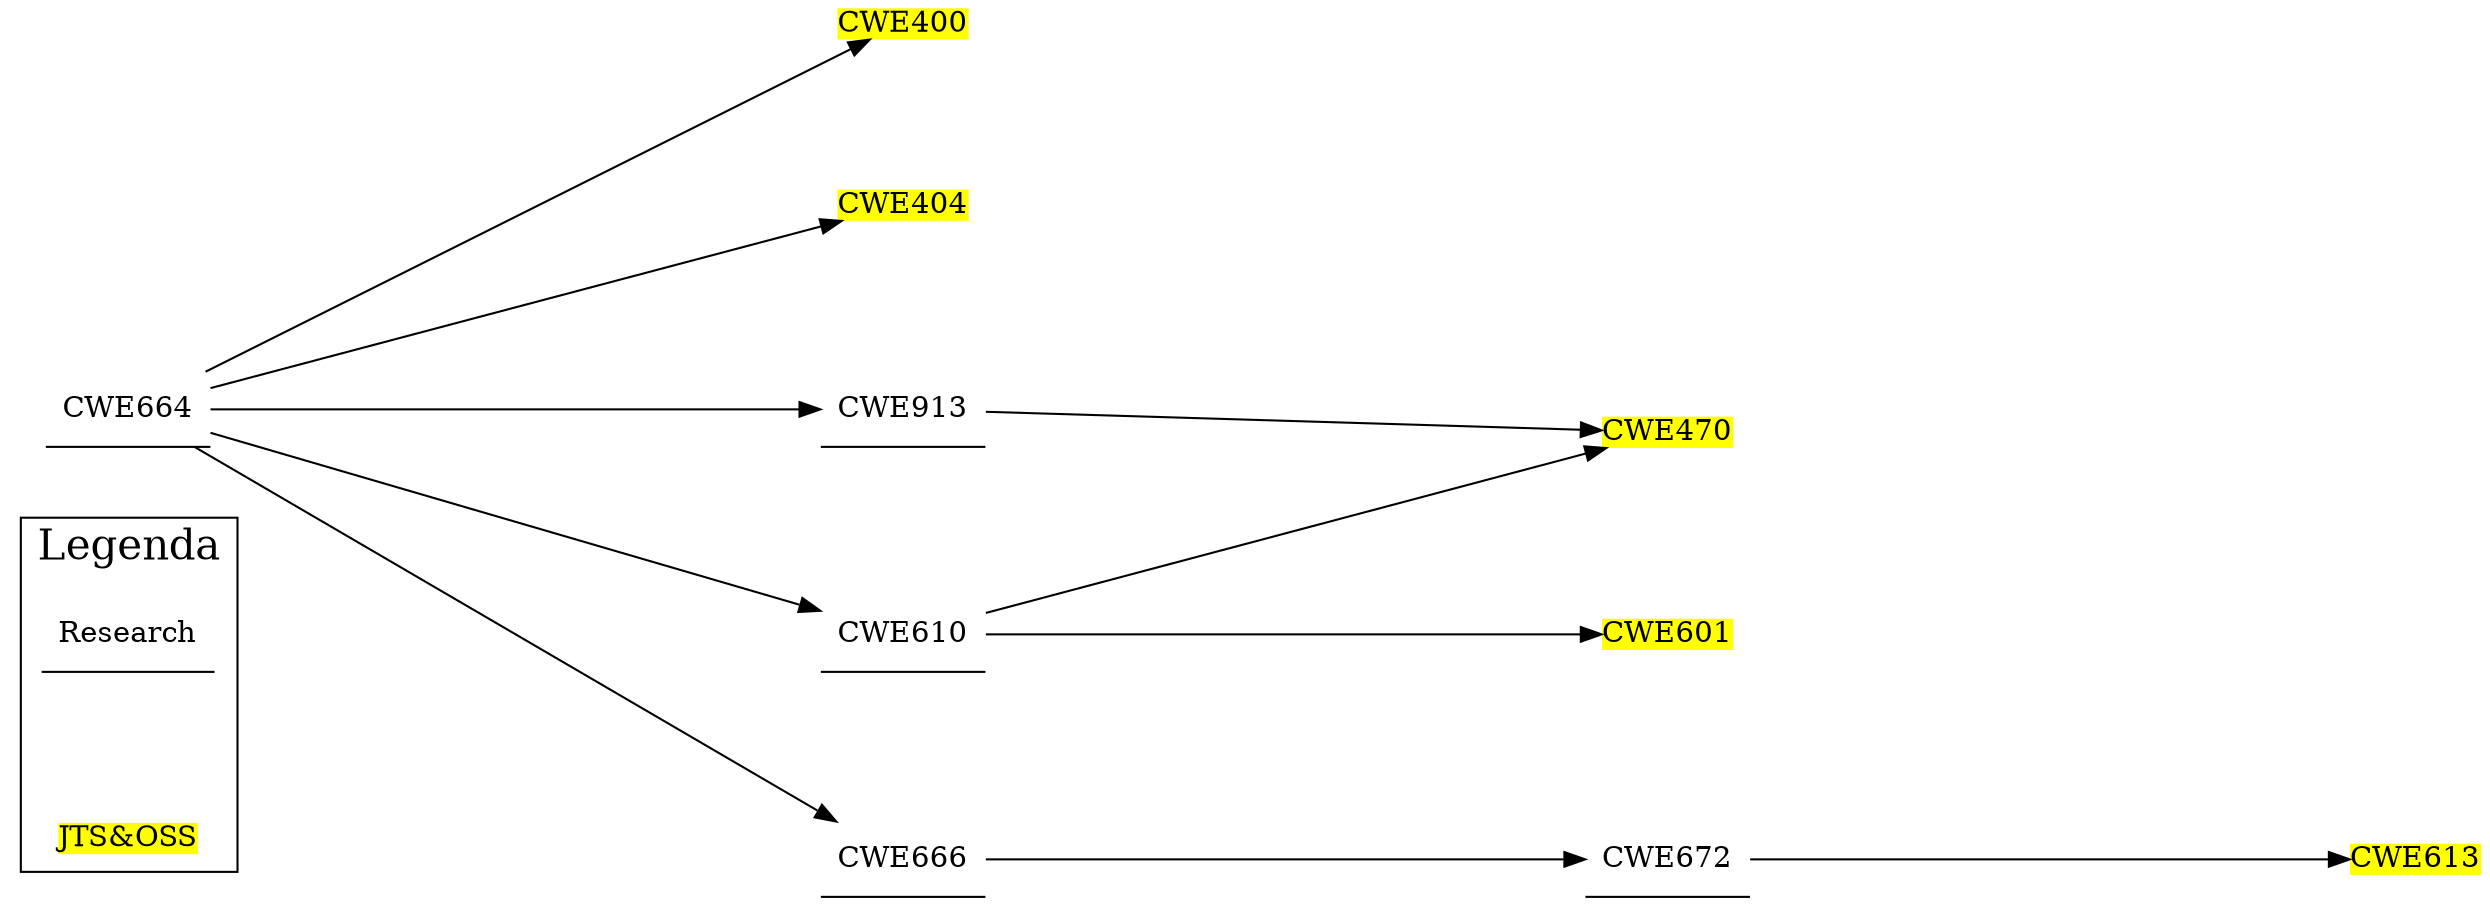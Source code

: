 digraph "Family Tree" {
	graph [nodesep=1 rankdir=LR ranksep=4 splines=true]
	subgraph clusterA {
		node [shape=plaintext]
		label=Legenda
		fontsize=20
		Research [label=Research color=black fillcolor=white shape=underline style=filled]
		"JTS&OSS" [label="JTS&OSS" color=black fillcolor=yellow shape=plain style=filled]
	}
	CWE664 [label=CWE664 color=black fillcolor=white shape=underline style=filled]
	CWE400 [label=CWE400 color=black fillcolor=yellow shape=plain style=filled]
	CWE404 [label=CWE404 color=black fillcolor=yellow shape=plain style=filled]
	CWE913 [label=CWE913 color=black fillcolor=white shape=underline style=filled]
	CWE610 [label=CWE610 color=black fillcolor=white shape=underline style=filled]
	CWE666 [label=CWE666 color=black fillcolor=white shape=underline style=filled]
	CWE470 [label=CWE470 color=black fillcolor=yellow shape=plain style=filled]
	CWE601 [label=CWE601 color=black fillcolor=yellow shape=plain style=filled]
	CWE672 [label=CWE672 color=black fillcolor=white shape=underline style=filled]
	CWE613 [label=CWE613 color=black fillcolor=yellow shape=plain style=filled]
	CWE664 -> CWE400
	CWE664 -> CWE404
	CWE664 -> CWE913
	CWE664 -> CWE610
	CWE664 -> CWE666
	CWE913 -> CWE470
	CWE610 -> CWE470
	CWE610 -> CWE601
	CWE666 -> CWE672
	CWE672 -> CWE613
}
